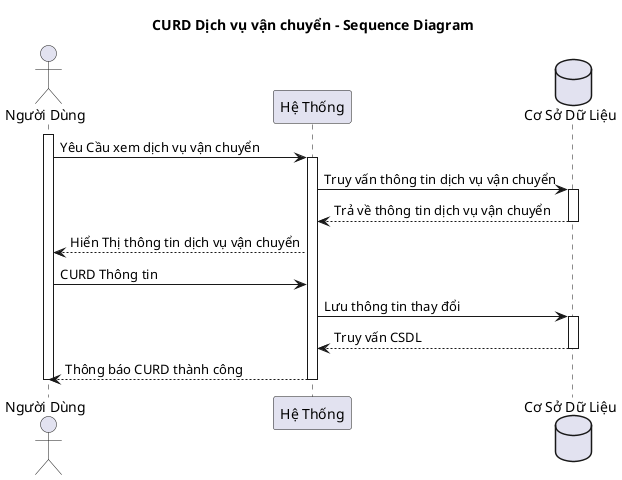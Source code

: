 @startuml
title CURD Dịch vụ vận chuyển - Sequence Diagram

actor "Người Dùng" as user
participant "Hệ Thống" as system
database "Cơ Sở Dữ Liệu" as database

activate user
user -> system: Yêu Cầu xem dịch vụ vận chuyển
activate system
system -> database: Truy vấn thông tin dịch vụ vận chuyển
activate database
database --> system: Trả về thông tin dịch vụ vận chuyển
deactivate database
system --> user: Hiển Thị thông tin dịch vụ vận chuyển
user -> system: CURD Thông tin
system -> database: Lưu thông tin thay đổi
activate database
database --> system: Truy vấn CSDL
deactivate database
system --> user: Thông báo CURD thành công

deactivate system
deactivate user
@enduml

